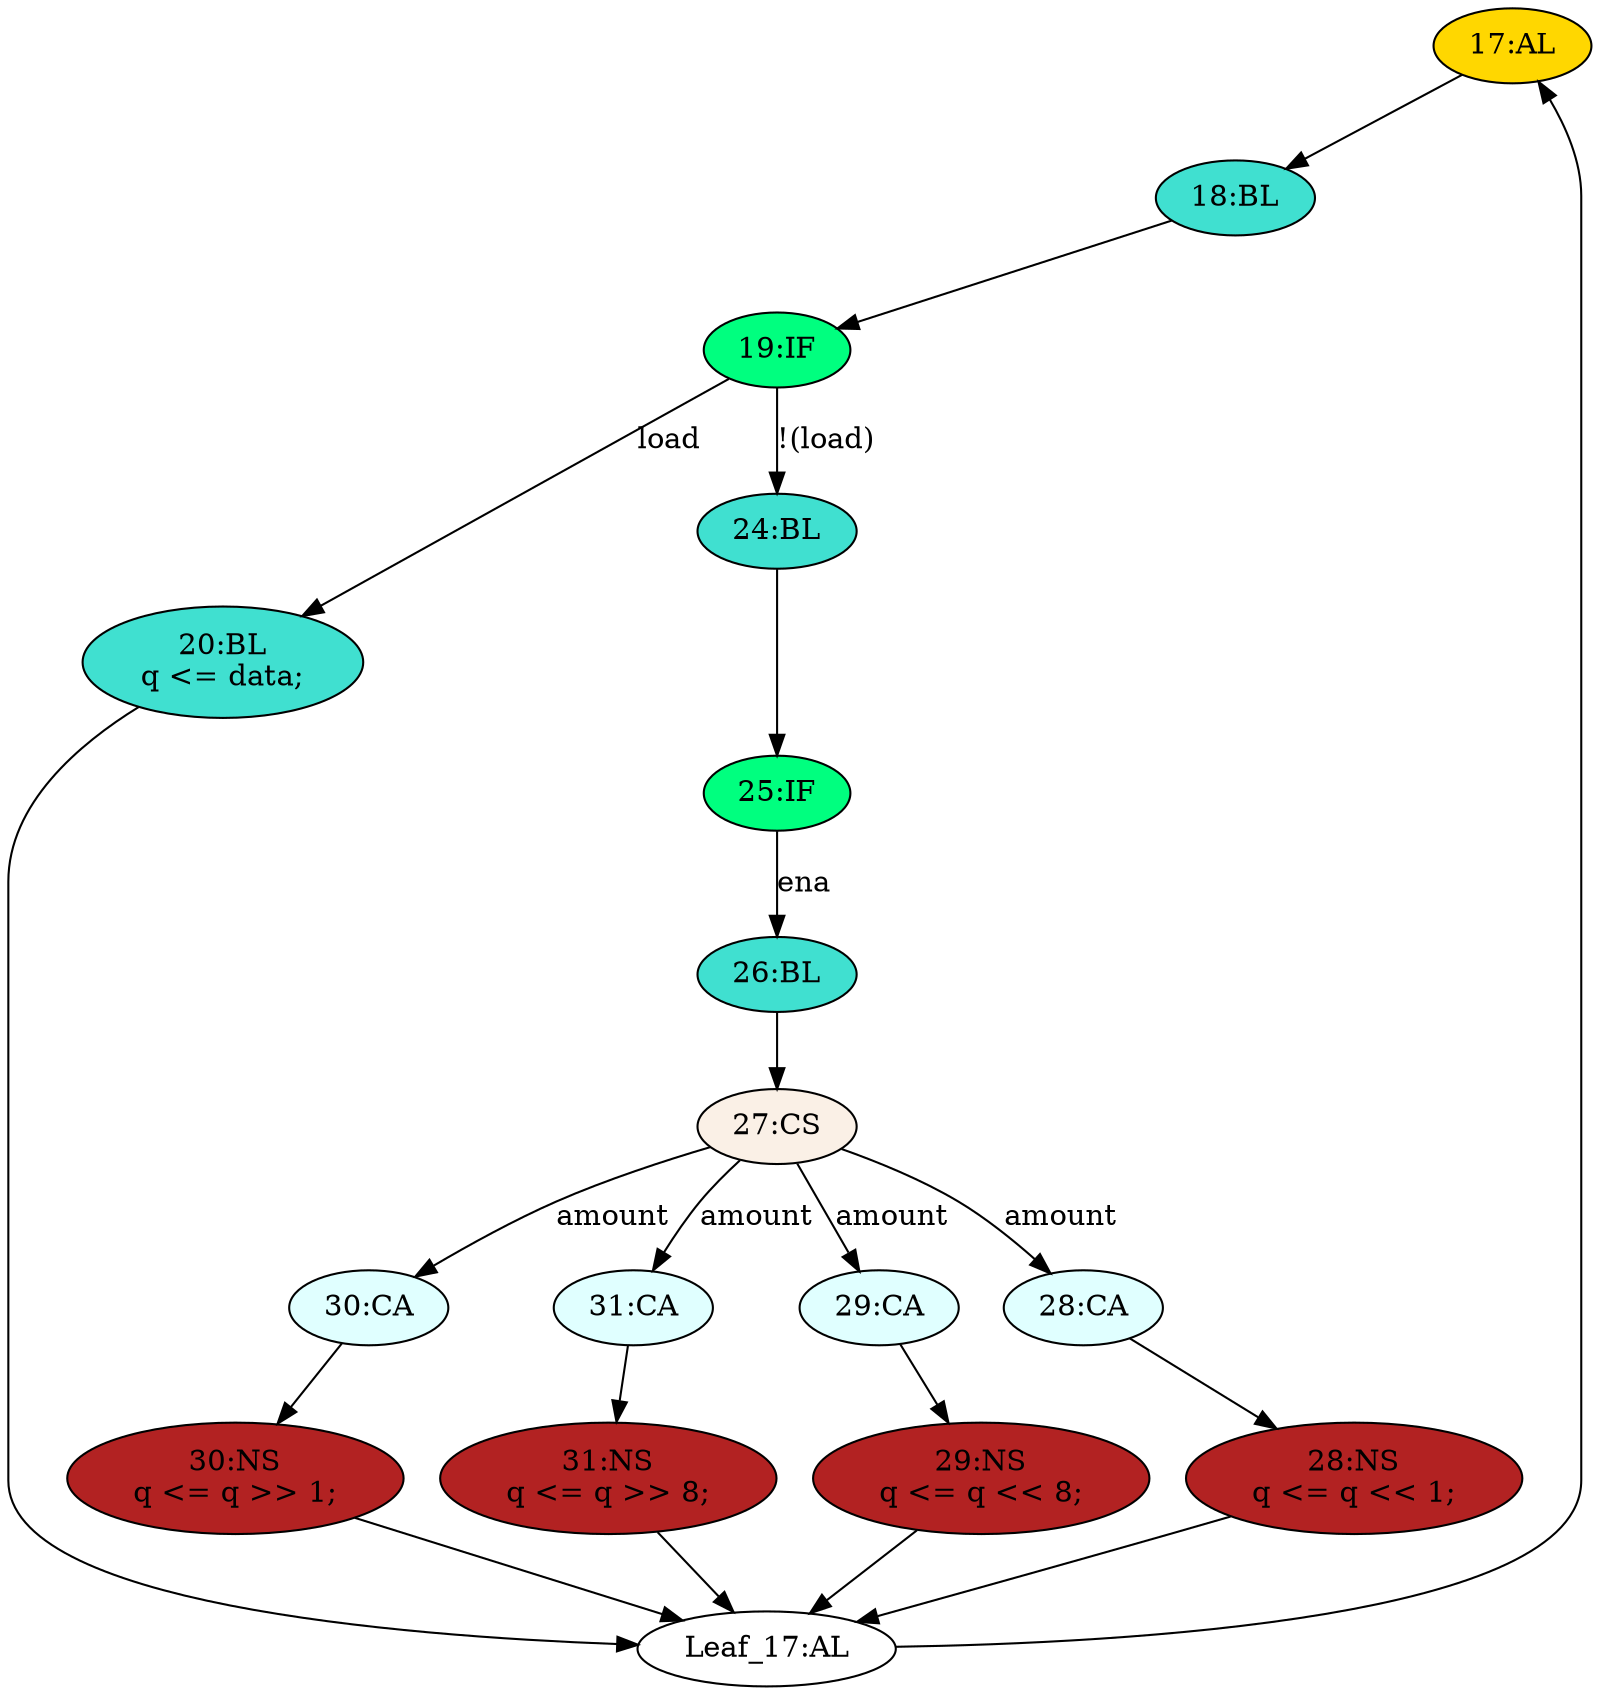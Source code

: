 strict digraph "compose( ,  )" {
	node [label="\N"];
	"17:AL"	[ast="<pyverilog.vparser.ast.Always object at 0x7f76f19f71d0>",
		clk_sens=True,
		fillcolor=gold,
		label="17:AL",
		sens="['clk']",
		statements="[]",
		style=filled,
		typ=Always,
		use_var="['load', 'ena', 'amount', 'data', 'q']"];
	"18:BL"	[ast="<pyverilog.vparser.ast.Block object at 0x7f76f19e3d10>",
		fillcolor=turquoise,
		label="18:BL",
		statements="[]",
		style=filled,
		typ=Block];
	"17:AL" -> "18:BL"	[cond="[]",
		lineno=None];
	"30:CA"	[ast="<pyverilog.vparser.ast.Case object at 0x7f76f19e6f50>",
		fillcolor=lightcyan,
		label="30:CA",
		statements="[]",
		style=filled,
		typ=Case];
	"30:NS"	[ast="<pyverilog.vparser.ast.NonblockingSubstitution object at 0x7f76f31ff450>",
		fillcolor=firebrick,
		label="30:NS
q <= q >> 1;",
		statements="[<pyverilog.vparser.ast.NonblockingSubstitution object at 0x7f76f31ff450>]",
		style=filled,
		typ=NonblockingSubstitution];
	"30:CA" -> "30:NS"	[cond="[]",
		lineno=None];
	"20:BL"	[ast="<pyverilog.vparser.ast.Block object at 0x7f76f19f7090>",
		fillcolor=turquoise,
		label="20:BL
q <= data;",
		statements="[<pyverilog.vparser.ast.NonblockingSubstitution object at 0x7f76f19e3210>]",
		style=filled,
		typ=Block];
	"Leaf_17:AL"	[def_var="['q']",
		label="Leaf_17:AL"];
	"20:BL" -> "Leaf_17:AL"	[cond="[]",
		lineno=None];
	"27:CS"	[ast="<pyverilog.vparser.ast.CaseStatement object at 0x7f76f5b45d10>",
		fillcolor=linen,
		label="27:CS",
		statements="[]",
		style=filled,
		typ=CaseStatement];
	"27:CS" -> "30:CA"	[cond="['amount']",
		label=amount,
		lineno=27];
	"31:CA"	[ast="<pyverilog.vparser.ast.Case object at 0x7f76f1caa1d0>",
		fillcolor=lightcyan,
		label="31:CA",
		statements="[]",
		style=filled,
		typ=Case];
	"27:CS" -> "31:CA"	[cond="['amount']",
		label=amount,
		lineno=27];
	"29:CA"	[ast="<pyverilog.vparser.ast.Case object at 0x7f76f19e6750>",
		fillcolor=lightcyan,
		label="29:CA",
		statements="[]",
		style=filled,
		typ=Case];
	"27:CS" -> "29:CA"	[cond="['amount']",
		label=amount,
		lineno=27];
	"28:CA"	[ast="<pyverilog.vparser.ast.Case object at 0x7f76f19f1250>",
		fillcolor=lightcyan,
		label="28:CA",
		statements="[]",
		style=filled,
		typ=Case];
	"27:CS" -> "28:CA"	[cond="['amount']",
		label=amount,
		lineno=27];
	"19:IF"	[ast="<pyverilog.vparser.ast.IfStatement object at 0x7f76f19e3610>",
		fillcolor=springgreen,
		label="19:IF",
		statements="[]",
		style=filled,
		typ=IfStatement];
	"18:BL" -> "19:IF"	[cond="[]",
		lineno=None];
	"26:BL"	[ast="<pyverilog.vparser.ast.Block object at 0x7f76f198ecd0>",
		fillcolor=turquoise,
		label="26:BL",
		statements="[]",
		style=filled,
		typ=Block];
	"26:BL" -> "27:CS"	[cond="[]",
		lineno=None];
	"24:BL"	[ast="<pyverilog.vparser.ast.Block object at 0x7f76f198ee90>",
		fillcolor=turquoise,
		label="24:BL",
		statements="[]",
		style=filled,
		typ=Block];
	"25:IF"	[ast="<pyverilog.vparser.ast.IfStatement object at 0x7f76f198ebd0>",
		fillcolor=springgreen,
		label="25:IF",
		statements="[]",
		style=filled,
		typ=IfStatement];
	"24:BL" -> "25:IF"	[cond="[]",
		lineno=None];
	"28:NS"	[ast="<pyverilog.vparser.ast.NonblockingSubstitution object at 0x7f76f19fdd10>",
		fillcolor=firebrick,
		label="28:NS
q <= q << 1;",
		statements="[<pyverilog.vparser.ast.NonblockingSubstitution object at 0x7f76f19fdd10>]",
		style=filled,
		typ=NonblockingSubstitution];
	"28:NS" -> "Leaf_17:AL"	[cond="[]",
		lineno=None];
	"31:NS"	[ast="<pyverilog.vparser.ast.NonblockingSubstitution object at 0x7f76f1caa310>",
		fillcolor=firebrick,
		label="31:NS
q <= q >> 8;",
		statements="[<pyverilog.vparser.ast.NonblockingSubstitution object at 0x7f76f1caa310>]",
		style=filled,
		typ=NonblockingSubstitution];
	"31:CA" -> "31:NS"	[cond="[]",
		lineno=None];
	"19:IF" -> "20:BL"	[cond="['load']",
		label=load,
		lineno=19];
	"19:IF" -> "24:BL"	[cond="['load']",
		label="!(load)",
		lineno=19];
	"25:IF" -> "26:BL"	[cond="['ena']",
		label=ena,
		lineno=25];
	"31:NS" -> "Leaf_17:AL"	[cond="[]",
		lineno=None];
	"29:NS"	[ast="<pyverilog.vparser.ast.NonblockingSubstitution object at 0x7f76f19e6d10>",
		fillcolor=firebrick,
		label="29:NS
q <= q << 8;",
		statements="[<pyverilog.vparser.ast.NonblockingSubstitution object at 0x7f76f19e6d10>]",
		style=filled,
		typ=NonblockingSubstitution];
	"29:NS" -> "Leaf_17:AL"	[cond="[]",
		lineno=None];
	"30:NS" -> "Leaf_17:AL"	[cond="[]",
		lineno=None];
	"29:CA" -> "29:NS"	[cond="[]",
		lineno=None];
	"28:CA" -> "28:NS"	[cond="[]",
		lineno=None];
	"Leaf_17:AL" -> "17:AL";
}
